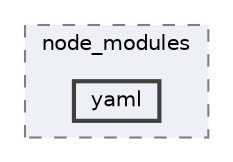 digraph "pkiclassroomrescheduler/src/main/frontend/node_modules/postcss-load-config/node_modules/yaml"
{
 // LATEX_PDF_SIZE
  bgcolor="transparent";
  edge [fontname=Helvetica,fontsize=10,labelfontname=Helvetica,labelfontsize=10];
  node [fontname=Helvetica,fontsize=10,shape=box,height=0.2,width=0.4];
  compound=true
  subgraph clusterdir_a1af826432a329eaed18168258bce3e5 {
    graph [ bgcolor="#edf0f7", pencolor="grey50", label="node_modules", fontname=Helvetica,fontsize=10 style="filled,dashed", URL="dir_a1af826432a329eaed18168258bce3e5.html",tooltip=""]
  dir_0bb2023410a243a76530b9a4a2e20686 [label="yaml", fillcolor="#edf0f7", color="grey25", style="filled,bold", URL="dir_0bb2023410a243a76530b9a4a2e20686.html",tooltip=""];
  }
}
